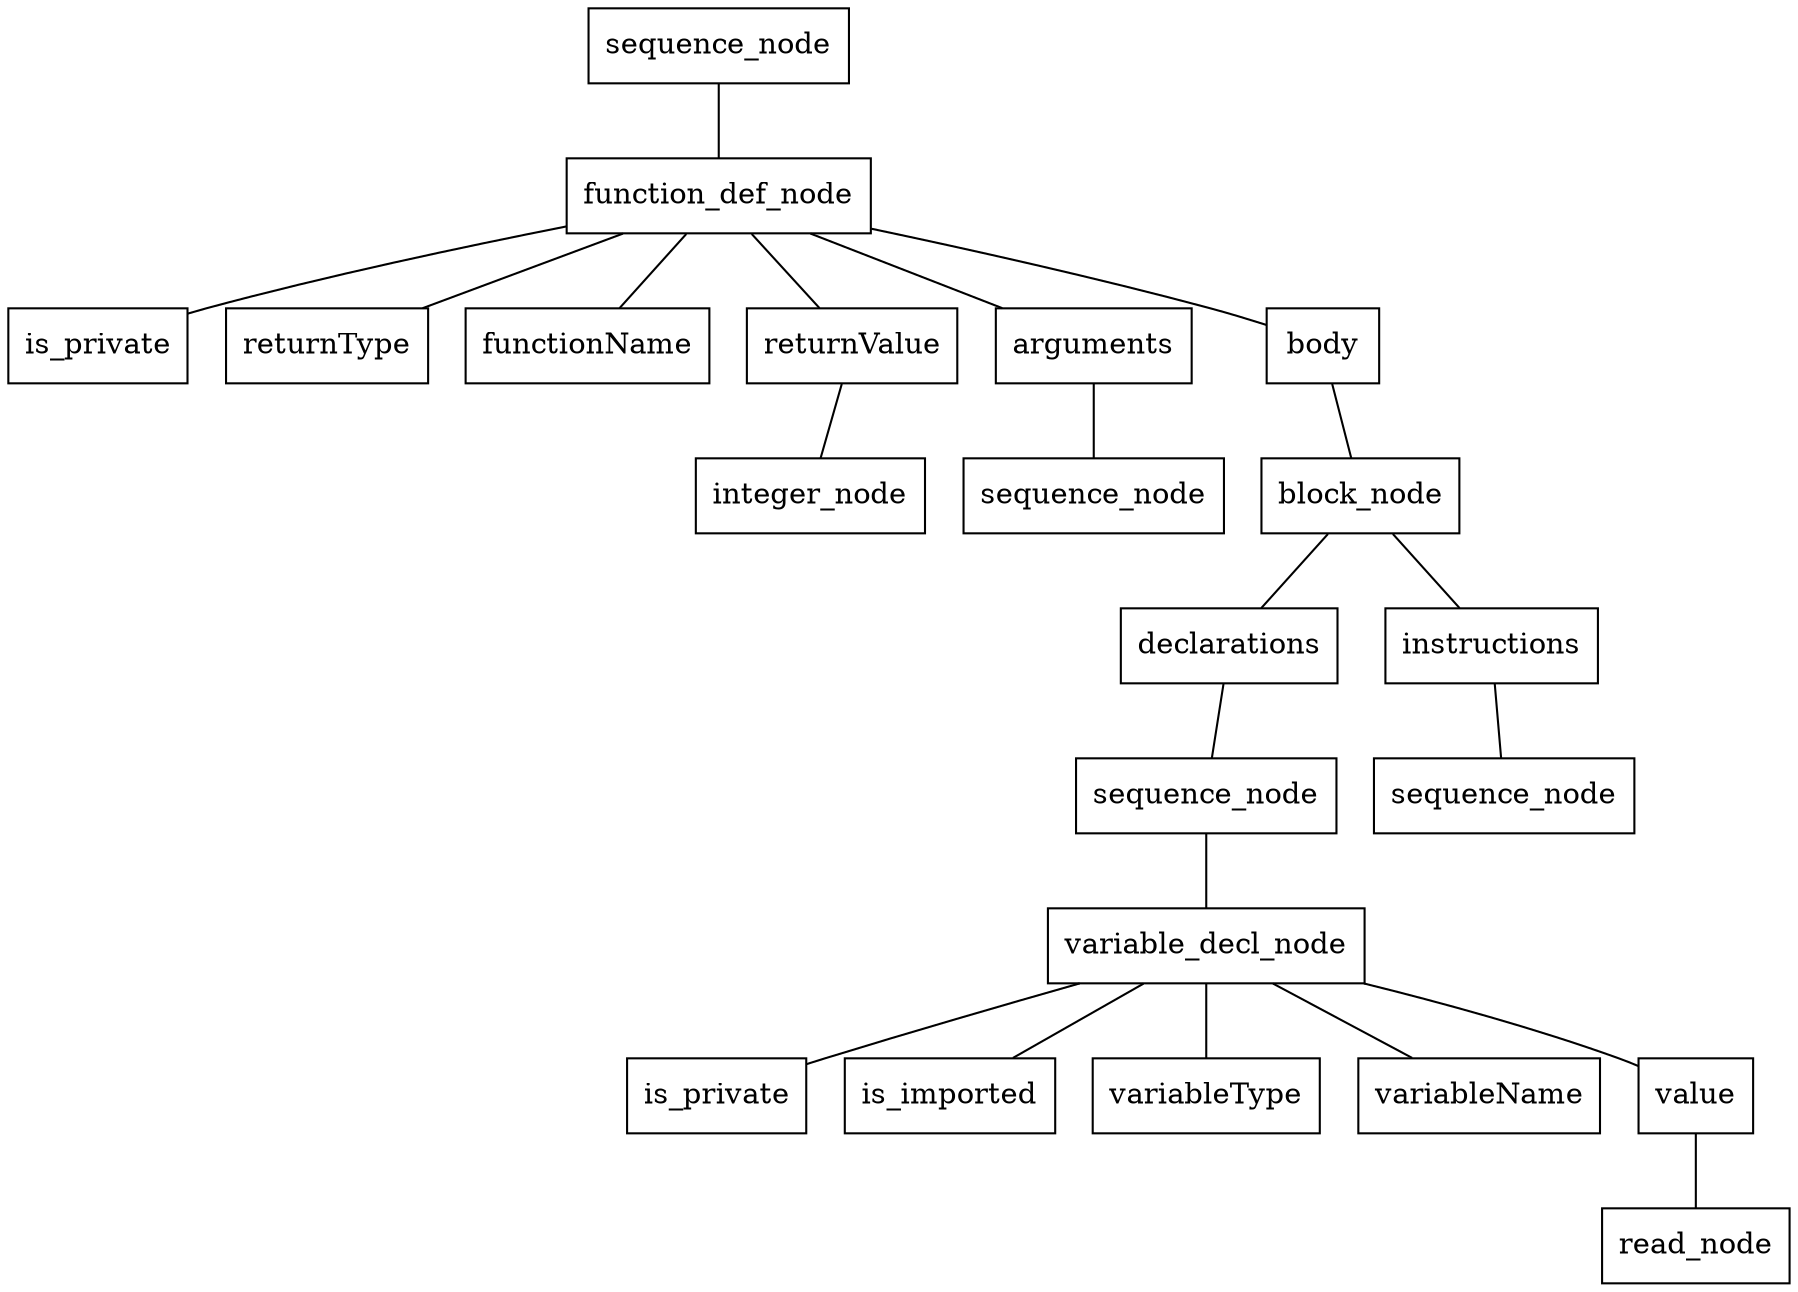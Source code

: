 graph XmlToDot20170505{
rankdir = TB;
node [shape=box];
SEQUENCE_NODEqztieyco -- FUNCTION_DEF_NODEruqlozsf
FUNCTION_DEF_NODEruqlozsf -- IS_PRIVATEzwkurpaw
IS_PRIVATEzwkurpaw [label="is_private"]
FUNCTION_DEF_NODEruqlozsf -- RETURNTYPElkssxctj
RETURNTYPElkssxctj [label="returnType"]
FUNCTION_DEF_NODEruqlozsf -- FUNCTIONNAMEkxurchkz
FUNCTIONNAMEkxurchkz [label="functionName"]
FUNCTION_DEF_NODEruqlozsf -- RETURNVALUEptsqchxb
RETURNVALUEptsqchxb -- INTEGER_NODEiifkmkpg
INTEGER_NODEiifkmkpg [label="integer_node"]
RETURNVALUEptsqchxb [label="returnValue"]
FUNCTION_DEF_NODEruqlozsf -- ARGUMENTStbuacblj
ARGUMENTStbuacblj -- SEQUENCE_NODEugmurllz
SEQUENCE_NODEugmurllz [label="sequence_node"]
ARGUMENTStbuacblj [label="arguments"]
FUNCTION_DEF_NODEruqlozsf -- BODYzbbqohlq
BODYzbbqohlq -- BLOCK_NODEqxabjnya
BLOCK_NODEqxabjnya -- DECLARATIONStpitfvyk
DECLARATIONStpitfvyk -- SEQUENCE_NODEheshizbx
SEQUENCE_NODEheshizbx -- VARIABLE_DECL_NODEucxhgkuq
VARIABLE_DECL_NODEucxhgkuq -- IS_PRIVATEkcrsnnbj
IS_PRIVATEkcrsnnbj [label="is_private"]
VARIABLE_DECL_NODEucxhgkuq -- IS_IMPORTEDhdrpggwp
IS_IMPORTEDhdrpggwp [label="is_imported"]
VARIABLE_DECL_NODEucxhgkuq -- VARIABLETYPErhhrjckm
VARIABLETYPErhhrjckm [label="variableType"]
VARIABLE_DECL_NODEucxhgkuq -- VARIABLENAMEixiytsdt
VARIABLENAMEixiytsdt [label="variableName"]
VARIABLE_DECL_NODEucxhgkuq -- VALUEofurapte
VALUEofurapte -- READ_NODEsypjsqyq
READ_NODEsypjsqyq [label="read_node"]
VALUEofurapte [label="value"]
VARIABLE_DECL_NODEucxhgkuq [label="variable_decl_node"]
SEQUENCE_NODEheshizbx [label="sequence_node"]
DECLARATIONStpitfvyk [label="declarations"]
BLOCK_NODEqxabjnya -- INSTRUCTIONStxevvqes
INSTRUCTIONStxevvqes -- SEQUENCE_NODEbaqwgsre
SEQUENCE_NODEbaqwgsre [label="sequence_node"]
INSTRUCTIONStxevvqes [label="instructions"]
BLOCK_NODEqxabjnya [label="block_node"]
BODYzbbqohlq [label="body"]
FUNCTION_DEF_NODEruqlozsf [label="function_def_node"]
SEQUENCE_NODEqztieyco [label="sequence_node"]
}
